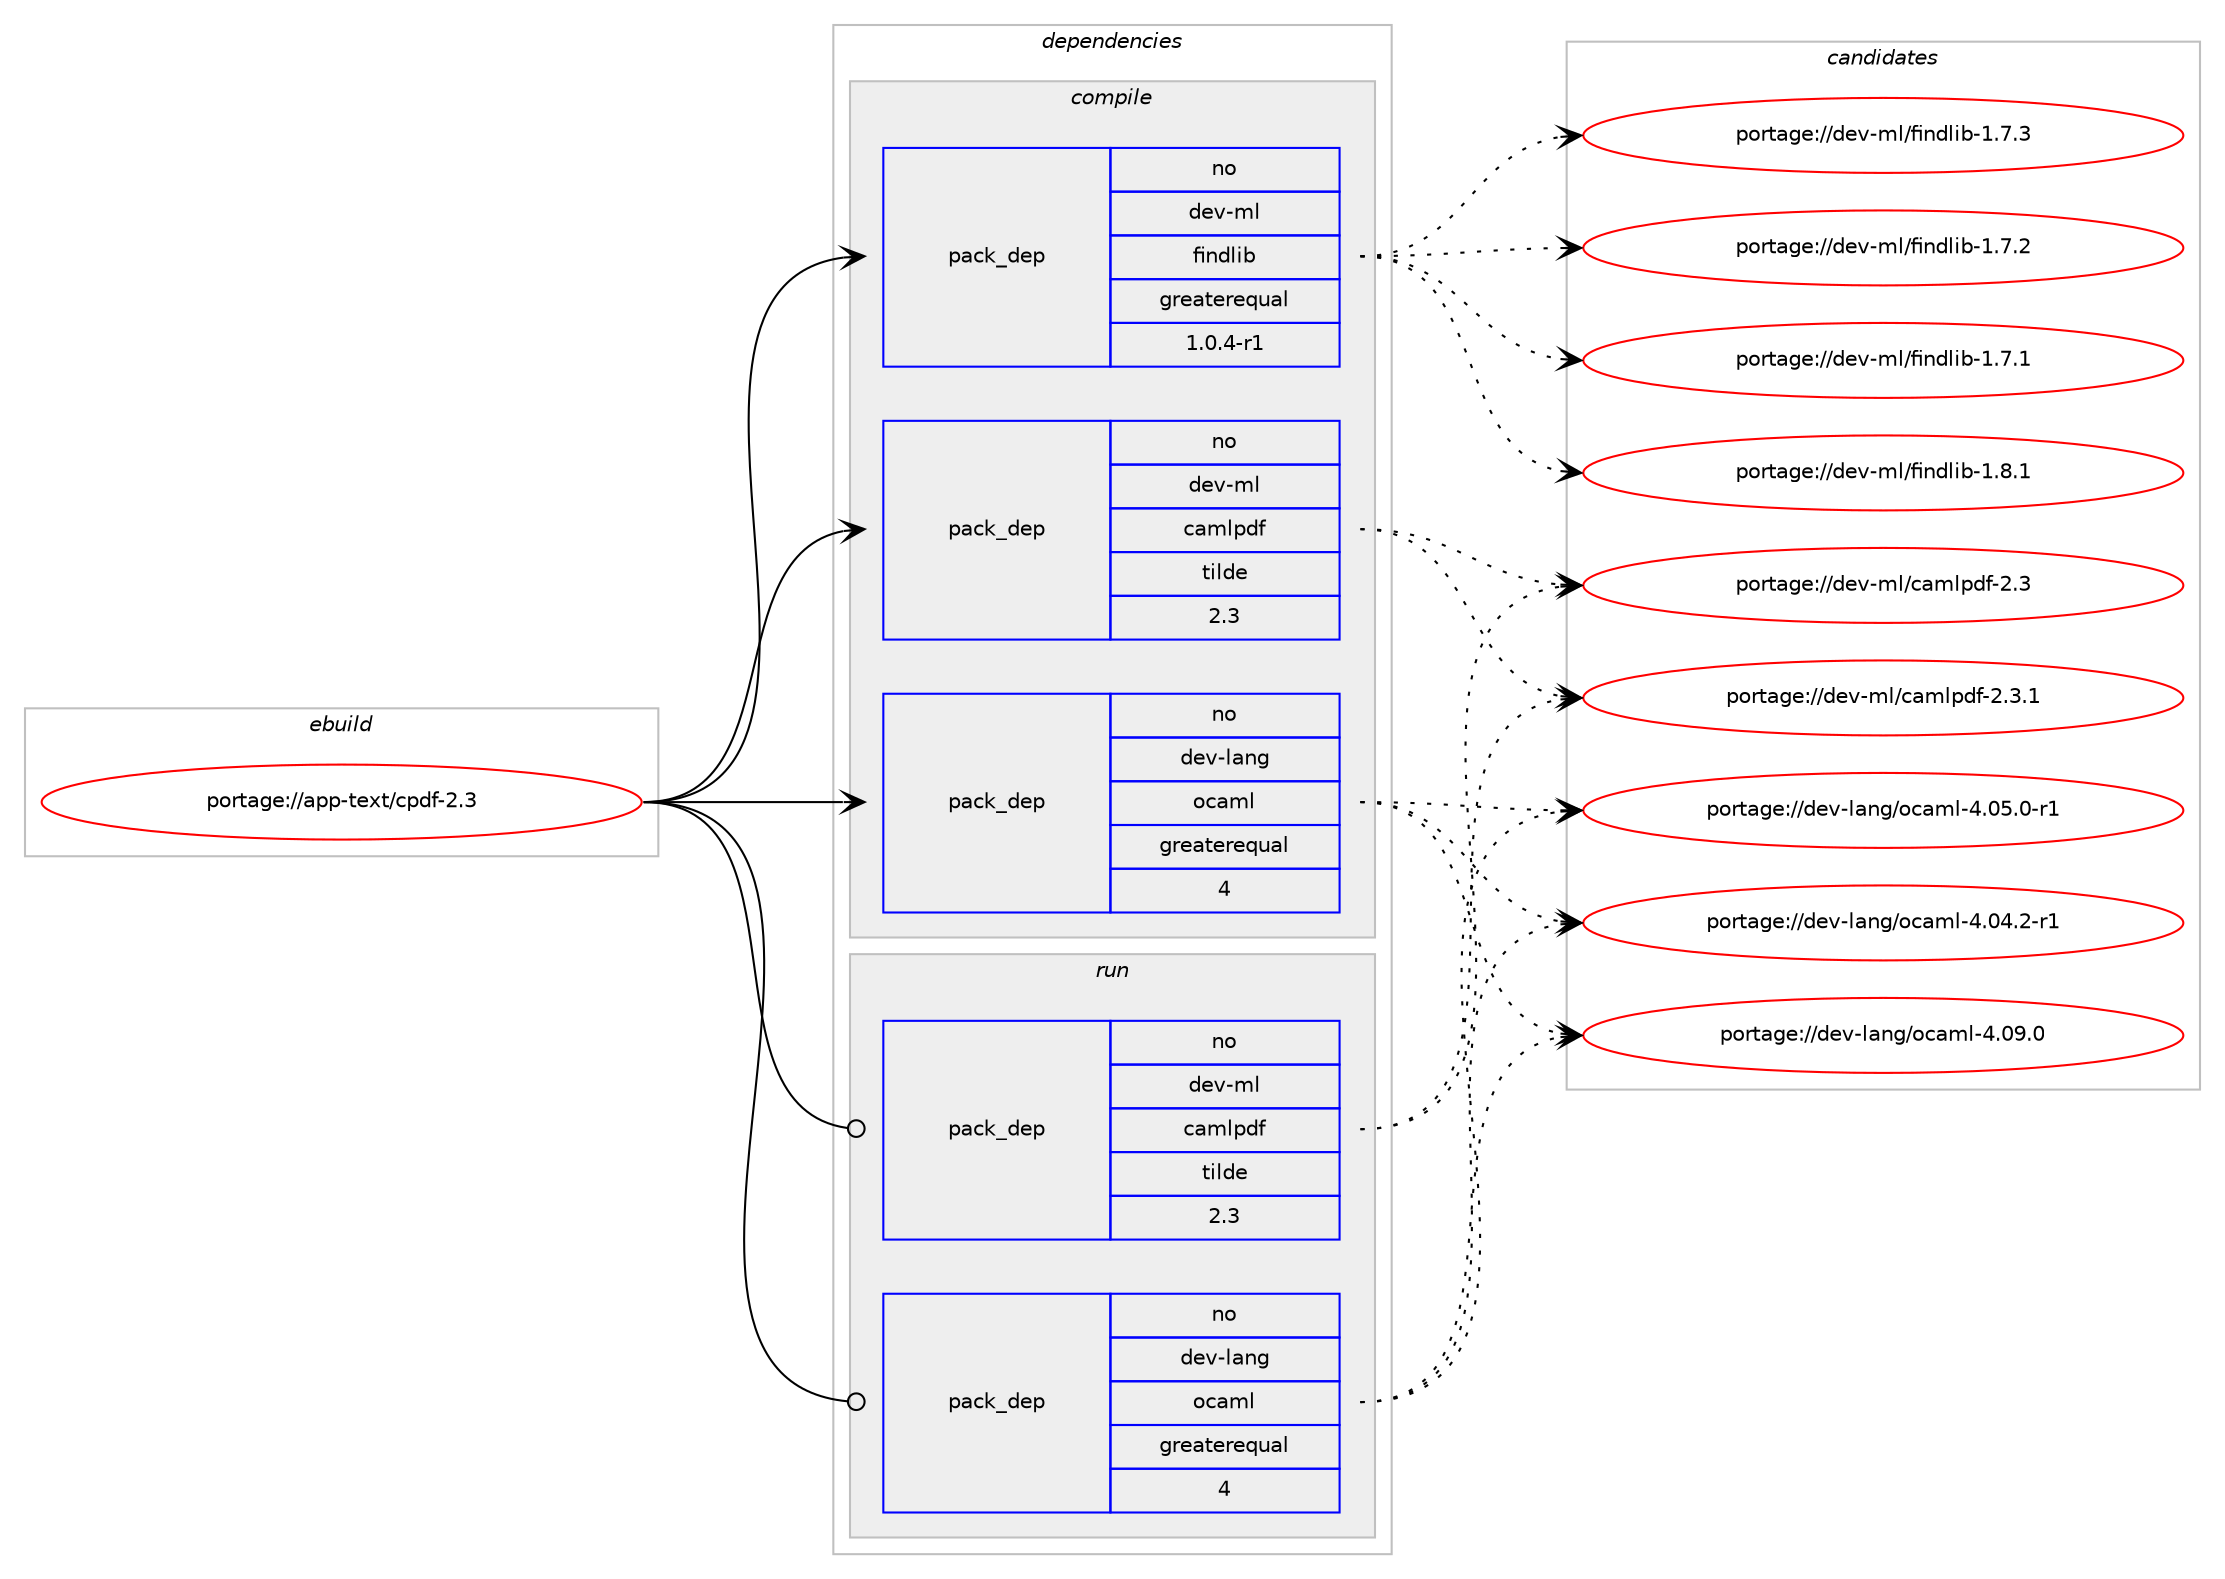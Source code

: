 digraph prolog {

# *************
# Graph options
# *************

newrank=true;
concentrate=true;
compound=true;
graph [rankdir=LR,fontname=Helvetica,fontsize=10,ranksep=1.5];#, ranksep=2.5, nodesep=0.2];
edge  [arrowhead=vee];
node  [fontname=Helvetica,fontsize=10];

# **********
# The ebuild
# **********

subgraph cluster_leftcol {
color=gray;
label=<<i>ebuild</i>>;
id [label="portage://app-text/cpdf-2.3", color=red, width=4, href="../app-text/cpdf-2.3.svg"];
}

# ****************
# The dependencies
# ****************

subgraph cluster_midcol {
color=gray;
label=<<i>dependencies</i>>;
subgraph cluster_compile {
fillcolor="#eeeeee";
style=filled;
label=<<i>compile</i>>;
subgraph pack450041 {
dependency598568 [label=<<TABLE BORDER="0" CELLBORDER="1" CELLSPACING="0" CELLPADDING="4" WIDTH="220"><TR><TD ROWSPAN="6" CELLPADDING="30">pack_dep</TD></TR><TR><TD WIDTH="110">no</TD></TR><TR><TD>dev-lang</TD></TR><TR><TD>ocaml</TD></TR><TR><TD>greaterequal</TD></TR><TR><TD>4</TD></TR></TABLE>>, shape=none, color=blue];
}
id:e -> dependency598568:w [weight=20,style="solid",arrowhead="vee"];
subgraph pack450042 {
dependency598569 [label=<<TABLE BORDER="0" CELLBORDER="1" CELLSPACING="0" CELLPADDING="4" WIDTH="220"><TR><TD ROWSPAN="6" CELLPADDING="30">pack_dep</TD></TR><TR><TD WIDTH="110">no</TD></TR><TR><TD>dev-ml</TD></TR><TR><TD>camlpdf</TD></TR><TR><TD>tilde</TD></TR><TR><TD>2.3</TD></TR></TABLE>>, shape=none, color=blue];
}
id:e -> dependency598569:w [weight=20,style="solid",arrowhead="vee"];
subgraph pack450043 {
dependency598570 [label=<<TABLE BORDER="0" CELLBORDER="1" CELLSPACING="0" CELLPADDING="4" WIDTH="220"><TR><TD ROWSPAN="6" CELLPADDING="30">pack_dep</TD></TR><TR><TD WIDTH="110">no</TD></TR><TR><TD>dev-ml</TD></TR><TR><TD>findlib</TD></TR><TR><TD>greaterequal</TD></TR><TR><TD>1.0.4-r1</TD></TR></TABLE>>, shape=none, color=blue];
}
id:e -> dependency598570:w [weight=20,style="solid",arrowhead="vee"];
}
subgraph cluster_compileandrun {
fillcolor="#eeeeee";
style=filled;
label=<<i>compile and run</i>>;
}
subgraph cluster_run {
fillcolor="#eeeeee";
style=filled;
label=<<i>run</i>>;
subgraph pack450044 {
dependency598571 [label=<<TABLE BORDER="0" CELLBORDER="1" CELLSPACING="0" CELLPADDING="4" WIDTH="220"><TR><TD ROWSPAN="6" CELLPADDING="30">pack_dep</TD></TR><TR><TD WIDTH="110">no</TD></TR><TR><TD>dev-lang</TD></TR><TR><TD>ocaml</TD></TR><TR><TD>greaterequal</TD></TR><TR><TD>4</TD></TR></TABLE>>, shape=none, color=blue];
}
id:e -> dependency598571:w [weight=20,style="solid",arrowhead="odot"];
subgraph pack450045 {
dependency598572 [label=<<TABLE BORDER="0" CELLBORDER="1" CELLSPACING="0" CELLPADDING="4" WIDTH="220"><TR><TD ROWSPAN="6" CELLPADDING="30">pack_dep</TD></TR><TR><TD WIDTH="110">no</TD></TR><TR><TD>dev-ml</TD></TR><TR><TD>camlpdf</TD></TR><TR><TD>tilde</TD></TR><TR><TD>2.3</TD></TR></TABLE>>, shape=none, color=blue];
}
id:e -> dependency598572:w [weight=20,style="solid",arrowhead="odot"];
}
}

# **************
# The candidates
# **************

subgraph cluster_choices {
rank=same;
color=gray;
label=<<i>candidates</i>>;

subgraph choice450041 {
color=black;
nodesep=1;
choice100101118451089711010347111999710910845524648574648 [label="portage://dev-lang/ocaml-4.09.0", color=red, width=4,href="../dev-lang/ocaml-4.09.0.svg"];
choice1001011184510897110103471119997109108455246485346484511449 [label="portage://dev-lang/ocaml-4.05.0-r1", color=red, width=4,href="../dev-lang/ocaml-4.05.0-r1.svg"];
choice1001011184510897110103471119997109108455246485246504511449 [label="portage://dev-lang/ocaml-4.04.2-r1", color=red, width=4,href="../dev-lang/ocaml-4.04.2-r1.svg"];
dependency598568:e -> choice100101118451089711010347111999710910845524648574648:w [style=dotted,weight="100"];
dependency598568:e -> choice1001011184510897110103471119997109108455246485346484511449:w [style=dotted,weight="100"];
dependency598568:e -> choice1001011184510897110103471119997109108455246485246504511449:w [style=dotted,weight="100"];
}
subgraph choice450042 {
color=black;
nodesep=1;
choice10010111845109108479997109108112100102455046514649 [label="portage://dev-ml/camlpdf-2.3.1", color=red, width=4,href="../dev-ml/camlpdf-2.3.1.svg"];
choice1001011184510910847999710910811210010245504651 [label="portage://dev-ml/camlpdf-2.3", color=red, width=4,href="../dev-ml/camlpdf-2.3.svg"];
dependency598569:e -> choice10010111845109108479997109108112100102455046514649:w [style=dotted,weight="100"];
dependency598569:e -> choice1001011184510910847999710910811210010245504651:w [style=dotted,weight="100"];
}
subgraph choice450043 {
color=black;
nodesep=1;
choice100101118451091084710210511010010810598454946564649 [label="portage://dev-ml/findlib-1.8.1", color=red, width=4,href="../dev-ml/findlib-1.8.1.svg"];
choice100101118451091084710210511010010810598454946554651 [label="portage://dev-ml/findlib-1.7.3", color=red, width=4,href="../dev-ml/findlib-1.7.3.svg"];
choice100101118451091084710210511010010810598454946554650 [label="portage://dev-ml/findlib-1.7.2", color=red, width=4,href="../dev-ml/findlib-1.7.2.svg"];
choice100101118451091084710210511010010810598454946554649 [label="portage://dev-ml/findlib-1.7.1", color=red, width=4,href="../dev-ml/findlib-1.7.1.svg"];
dependency598570:e -> choice100101118451091084710210511010010810598454946564649:w [style=dotted,weight="100"];
dependency598570:e -> choice100101118451091084710210511010010810598454946554651:w [style=dotted,weight="100"];
dependency598570:e -> choice100101118451091084710210511010010810598454946554650:w [style=dotted,weight="100"];
dependency598570:e -> choice100101118451091084710210511010010810598454946554649:w [style=dotted,weight="100"];
}
subgraph choice450044 {
color=black;
nodesep=1;
choice100101118451089711010347111999710910845524648574648 [label="portage://dev-lang/ocaml-4.09.0", color=red, width=4,href="../dev-lang/ocaml-4.09.0.svg"];
choice1001011184510897110103471119997109108455246485346484511449 [label="portage://dev-lang/ocaml-4.05.0-r1", color=red, width=4,href="../dev-lang/ocaml-4.05.0-r1.svg"];
choice1001011184510897110103471119997109108455246485246504511449 [label="portage://dev-lang/ocaml-4.04.2-r1", color=red, width=4,href="../dev-lang/ocaml-4.04.2-r1.svg"];
dependency598571:e -> choice100101118451089711010347111999710910845524648574648:w [style=dotted,weight="100"];
dependency598571:e -> choice1001011184510897110103471119997109108455246485346484511449:w [style=dotted,weight="100"];
dependency598571:e -> choice1001011184510897110103471119997109108455246485246504511449:w [style=dotted,weight="100"];
}
subgraph choice450045 {
color=black;
nodesep=1;
choice10010111845109108479997109108112100102455046514649 [label="portage://dev-ml/camlpdf-2.3.1", color=red, width=4,href="../dev-ml/camlpdf-2.3.1.svg"];
choice1001011184510910847999710910811210010245504651 [label="portage://dev-ml/camlpdf-2.3", color=red, width=4,href="../dev-ml/camlpdf-2.3.svg"];
dependency598572:e -> choice10010111845109108479997109108112100102455046514649:w [style=dotted,weight="100"];
dependency598572:e -> choice1001011184510910847999710910811210010245504651:w [style=dotted,weight="100"];
}
}

}
